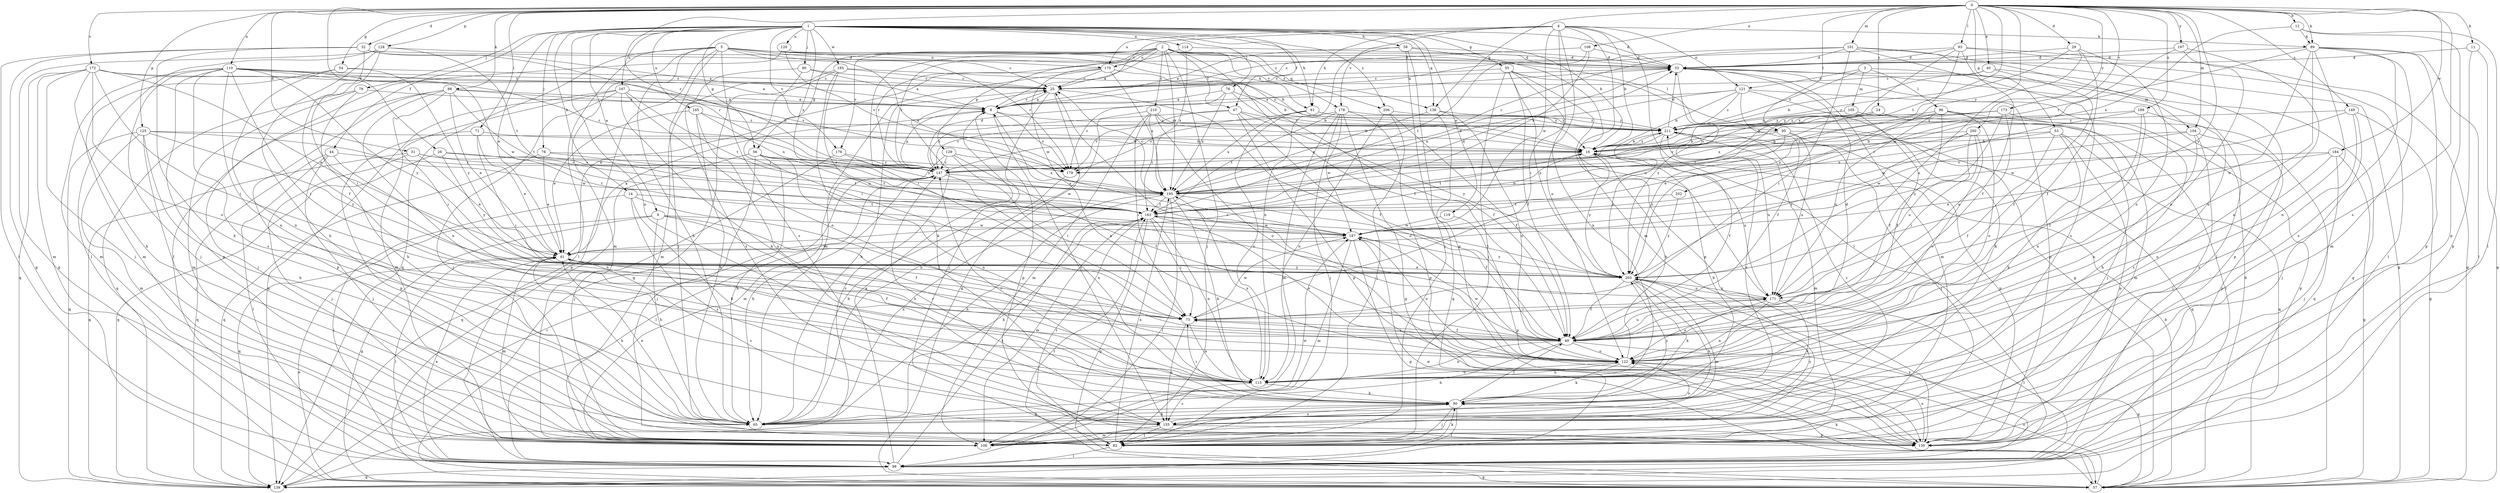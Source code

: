 strict digraph  {
0;
1;
2;
3;
4;
5;
6;
8;
11;
12;
14;
16;
24;
25;
26;
29;
31;
32;
33;
40;
41;
44;
47;
49;
53;
54;
55;
56;
57;
58;
61;
65;
71;
73;
76;
78;
79;
80;
82;
88;
89;
90;
93;
95;
96;
98;
101;
104;
105;
106;
108;
110;
114;
115;
119;
120;
121;
122;
125;
128;
129;
130;
138;
139;
147;
149;
155;
163;
165;
167;
170;
171;
172;
173;
176;
178;
179;
184;
185;
187;
189;
195;
197;
200;
202;
203;
206;
210;
211;
0 -> 11  [label=b];
0 -> 12  [label=b];
0 -> 24  [label=c];
0 -> 26  [label=d];
0 -> 29  [label=d];
0 -> 31  [label=d];
0 -> 32  [label=d];
0 -> 40  [label=e];
0 -> 53  [label=g];
0 -> 54  [label=g];
0 -> 71  [label=i];
0 -> 88  [label=k];
0 -> 89  [label=k];
0 -> 93  [label=l];
0 -> 95  [label=l];
0 -> 101  [label=m];
0 -> 104  [label=m];
0 -> 108  [label=n];
0 -> 110  [label=n];
0 -> 125  [label=p];
0 -> 128  [label=p];
0 -> 138  [label=q];
0 -> 147  [label=r];
0 -> 149  [label=s];
0 -> 155  [label=s];
0 -> 163  [label=t];
0 -> 172  [label=v];
0 -> 173  [label=v];
0 -> 184  [label=w];
0 -> 189  [label=x];
0 -> 197  [label=y];
0 -> 200  [label=y];
0 -> 202  [label=y];
0 -> 203  [label=y];
1 -> 6  [label=a];
1 -> 14  [label=b];
1 -> 16  [label=b];
1 -> 33  [label=d];
1 -> 41  [label=e];
1 -> 44  [label=f];
1 -> 47  [label=f];
1 -> 55  [label=g];
1 -> 56  [label=g];
1 -> 58  [label=h];
1 -> 61  [label=h];
1 -> 76  [label=j];
1 -> 78  [label=j];
1 -> 79  [label=j];
1 -> 80  [label=j];
1 -> 114  [label=n];
1 -> 115  [label=n];
1 -> 119  [label=o];
1 -> 120  [label=o];
1 -> 138  [label=q];
1 -> 165  [label=u];
1 -> 167  [label=u];
1 -> 176  [label=v];
1 -> 185  [label=w];
1 -> 195  [label=x];
1 -> 206  [label=z];
2 -> 8  [label=a];
2 -> 47  [label=f];
2 -> 49  [label=f];
2 -> 56  [label=g];
2 -> 73  [label=i];
2 -> 82  [label=j];
2 -> 95  [label=l];
2 -> 129  [label=p];
2 -> 138  [label=q];
2 -> 147  [label=r];
2 -> 170  [label=u];
2 -> 176  [label=v];
2 -> 178  [label=v];
2 -> 195  [label=x];
2 -> 206  [label=z];
2 -> 210  [label=z];
3 -> 96  [label=l];
3 -> 104  [label=m];
3 -> 105  [label=m];
3 -> 121  [label=o];
3 -> 211  [label=z];
4 -> 16  [label=b];
4 -> 25  [label=c];
4 -> 61  [label=h];
4 -> 73  [label=i];
4 -> 89  [label=k];
4 -> 98  [label=l];
4 -> 106  [label=m];
4 -> 121  [label=o];
4 -> 122  [label=o];
4 -> 170  [label=u];
4 -> 178  [label=v];
4 -> 187  [label=w];
5 -> 16  [label=b];
5 -> 25  [label=c];
5 -> 57  [label=g];
5 -> 61  [label=h];
5 -> 65  [label=h];
5 -> 82  [label=j];
5 -> 98  [label=l];
5 -> 106  [label=m];
5 -> 139  [label=q];
5 -> 155  [label=s];
5 -> 170  [label=u];
5 -> 179  [label=v];
5 -> 195  [label=x];
6 -> 49  [label=f];
6 -> 57  [label=g];
6 -> 65  [label=h];
6 -> 115  [label=n];
6 -> 139  [label=q];
6 -> 187  [label=w];
8 -> 25  [label=c];
8 -> 130  [label=p];
8 -> 155  [label=s];
8 -> 179  [label=v];
8 -> 211  [label=z];
11 -> 33  [label=d];
11 -> 57  [label=g];
11 -> 130  [label=p];
12 -> 89  [label=k];
12 -> 98  [label=l];
12 -> 130  [label=p];
12 -> 195  [label=x];
14 -> 49  [label=f];
14 -> 90  [label=k];
14 -> 98  [label=l];
14 -> 155  [label=s];
14 -> 163  [label=t];
16 -> 147  [label=r];
16 -> 163  [label=t];
16 -> 171  [label=u];
16 -> 203  [label=y];
16 -> 211  [label=z];
24 -> 106  [label=m];
24 -> 163  [label=t];
24 -> 195  [label=x];
24 -> 211  [label=z];
25 -> 8  [label=a];
25 -> 49  [label=f];
25 -> 57  [label=g];
25 -> 65  [label=h];
25 -> 82  [label=j];
26 -> 139  [label=q];
26 -> 147  [label=r];
26 -> 163  [label=t];
26 -> 203  [label=y];
29 -> 33  [label=d];
29 -> 49  [label=f];
29 -> 122  [label=o];
29 -> 147  [label=r];
29 -> 171  [label=u];
31 -> 41  [label=e];
31 -> 82  [label=j];
31 -> 139  [label=q];
31 -> 147  [label=r];
31 -> 179  [label=v];
32 -> 8  [label=a];
32 -> 33  [label=d];
32 -> 49  [label=f];
32 -> 57  [label=g];
32 -> 65  [label=h];
32 -> 98  [label=l];
32 -> 147  [label=r];
33 -> 25  [label=c];
33 -> 57  [label=g];
33 -> 106  [label=m];
33 -> 130  [label=p];
33 -> 203  [label=y];
40 -> 16  [label=b];
40 -> 25  [label=c];
40 -> 49  [label=f];
40 -> 130  [label=p];
41 -> 8  [label=a];
41 -> 49  [label=f];
41 -> 65  [label=h];
41 -> 98  [label=l];
41 -> 106  [label=m];
41 -> 155  [label=s];
41 -> 203  [label=y];
44 -> 82  [label=j];
44 -> 98  [label=l];
44 -> 115  [label=n];
44 -> 139  [label=q];
44 -> 147  [label=r];
47 -> 122  [label=o];
47 -> 130  [label=p];
47 -> 147  [label=r];
47 -> 179  [label=v];
47 -> 203  [label=y];
47 -> 211  [label=z];
49 -> 25  [label=c];
49 -> 33  [label=d];
49 -> 57  [label=g];
49 -> 65  [label=h];
49 -> 73  [label=i];
49 -> 115  [label=n];
49 -> 122  [label=o];
49 -> 171  [label=u];
53 -> 16  [label=b];
53 -> 49  [label=f];
53 -> 90  [label=k];
53 -> 130  [label=p];
53 -> 139  [label=q];
53 -> 195  [label=x];
54 -> 25  [label=c];
54 -> 106  [label=m];
54 -> 115  [label=n];
54 -> 203  [label=y];
55 -> 25  [label=c];
55 -> 49  [label=f];
55 -> 57  [label=g];
55 -> 82  [label=j];
55 -> 115  [label=n];
55 -> 130  [label=p];
55 -> 203  [label=y];
56 -> 65  [label=h];
56 -> 82  [label=j];
56 -> 115  [label=n];
56 -> 139  [label=q];
56 -> 163  [label=t];
56 -> 179  [label=v];
56 -> 187  [label=w];
57 -> 16  [label=b];
57 -> 33  [label=d];
57 -> 41  [label=e];
57 -> 122  [label=o];
57 -> 163  [label=t];
57 -> 187  [label=w];
58 -> 8  [label=a];
58 -> 33  [label=d];
58 -> 82  [label=j];
58 -> 115  [label=n];
58 -> 130  [label=p];
58 -> 171  [label=u];
61 -> 115  [label=n];
61 -> 179  [label=v];
61 -> 195  [label=x];
61 -> 211  [label=z];
65 -> 41  [label=e];
65 -> 90  [label=k];
65 -> 195  [label=x];
71 -> 16  [label=b];
71 -> 41  [label=e];
71 -> 73  [label=i];
71 -> 130  [label=p];
73 -> 49  [label=f];
73 -> 115  [label=n];
73 -> 155  [label=s];
73 -> 187  [label=w];
76 -> 8  [label=a];
76 -> 16  [label=b];
76 -> 49  [label=f];
76 -> 179  [label=v];
76 -> 195  [label=x];
78 -> 41  [label=e];
78 -> 139  [label=q];
78 -> 147  [label=r];
78 -> 163  [label=t];
79 -> 8  [label=a];
79 -> 65  [label=h];
79 -> 106  [label=m];
79 -> 139  [label=q];
80 -> 8  [label=a];
80 -> 25  [label=c];
80 -> 73  [label=i];
80 -> 155  [label=s];
82 -> 90  [label=k];
82 -> 98  [label=l];
82 -> 163  [label=t];
82 -> 195  [label=x];
88 -> 8  [label=a];
88 -> 16  [label=b];
88 -> 41  [label=e];
88 -> 73  [label=i];
88 -> 82  [label=j];
88 -> 115  [label=n];
88 -> 130  [label=p];
88 -> 163  [label=t];
89 -> 33  [label=d];
89 -> 98  [label=l];
89 -> 106  [label=m];
89 -> 115  [label=n];
89 -> 122  [label=o];
89 -> 130  [label=p];
89 -> 147  [label=r];
89 -> 155  [label=s];
89 -> 171  [label=u];
90 -> 16  [label=b];
90 -> 49  [label=f];
90 -> 65  [label=h];
90 -> 73  [label=i];
90 -> 82  [label=j];
90 -> 98  [label=l];
90 -> 147  [label=r];
90 -> 155  [label=s];
90 -> 203  [label=y];
90 -> 211  [label=z];
93 -> 8  [label=a];
93 -> 33  [label=d];
93 -> 49  [label=f];
93 -> 57  [label=g];
93 -> 98  [label=l];
93 -> 195  [label=x];
93 -> 203  [label=y];
95 -> 16  [label=b];
95 -> 130  [label=p];
95 -> 139  [label=q];
95 -> 171  [label=u];
95 -> 179  [label=v];
95 -> 203  [label=y];
96 -> 41  [label=e];
96 -> 49  [label=f];
96 -> 82  [label=j];
96 -> 122  [label=o];
96 -> 139  [label=q];
96 -> 171  [label=u];
96 -> 211  [label=z];
98 -> 8  [label=a];
98 -> 41  [label=e];
98 -> 57  [label=g];
98 -> 139  [label=q];
98 -> 163  [label=t];
98 -> 203  [label=y];
101 -> 25  [label=c];
101 -> 33  [label=d];
101 -> 57  [label=g];
101 -> 73  [label=i];
101 -> 98  [label=l];
101 -> 147  [label=r];
101 -> 155  [label=s];
104 -> 16  [label=b];
104 -> 82  [label=j];
104 -> 115  [label=n];
104 -> 130  [label=p];
104 -> 187  [label=w];
105 -> 49  [label=f];
105 -> 98  [label=l];
105 -> 179  [label=v];
105 -> 211  [label=z];
106 -> 187  [label=w];
106 -> 203  [label=y];
108 -> 25  [label=c];
108 -> 33  [label=d];
108 -> 163  [label=t];
108 -> 195  [label=x];
110 -> 8  [label=a];
110 -> 25  [label=c];
110 -> 73  [label=i];
110 -> 82  [label=j];
110 -> 106  [label=m];
110 -> 115  [label=n];
110 -> 130  [label=p];
110 -> 155  [label=s];
110 -> 179  [label=v];
110 -> 187  [label=w];
110 -> 203  [label=y];
114 -> 33  [label=d];
114 -> 147  [label=r];
114 -> 195  [label=x];
115 -> 90  [label=k];
115 -> 122  [label=o];
115 -> 155  [label=s];
115 -> 195  [label=x];
119 -> 130  [label=p];
119 -> 187  [label=w];
120 -> 33  [label=d];
120 -> 98  [label=l];
120 -> 179  [label=v];
121 -> 8  [label=a];
121 -> 16  [label=b];
121 -> 49  [label=f];
121 -> 57  [label=g];
121 -> 90  [label=k];
121 -> 195  [label=x];
121 -> 211  [label=z];
122 -> 8  [label=a];
122 -> 16  [label=b];
122 -> 90  [label=k];
122 -> 115  [label=n];
122 -> 187  [label=w];
125 -> 16  [label=b];
125 -> 65  [label=h];
125 -> 82  [label=j];
125 -> 106  [label=m];
125 -> 139  [label=q];
125 -> 187  [label=w];
125 -> 203  [label=y];
128 -> 33  [label=d];
128 -> 57  [label=g];
128 -> 65  [label=h];
128 -> 73  [label=i];
128 -> 98  [label=l];
128 -> 163  [label=t];
129 -> 49  [label=f];
129 -> 73  [label=i];
129 -> 106  [label=m];
129 -> 147  [label=r];
129 -> 195  [label=x];
130 -> 90  [label=k];
130 -> 122  [label=o];
138 -> 122  [label=o];
138 -> 139  [label=q];
138 -> 195  [label=x];
138 -> 211  [label=z];
139 -> 25  [label=c];
139 -> 147  [label=r];
147 -> 8  [label=a];
147 -> 33  [label=d];
147 -> 65  [label=h];
147 -> 98  [label=l];
147 -> 115  [label=n];
147 -> 195  [label=x];
149 -> 57  [label=g];
149 -> 82  [label=j];
149 -> 155  [label=s];
149 -> 187  [label=w];
149 -> 211  [label=z];
155 -> 82  [label=j];
155 -> 106  [label=m];
155 -> 122  [label=o];
155 -> 130  [label=p];
155 -> 147  [label=r];
155 -> 211  [label=z];
163 -> 16  [label=b];
163 -> 33  [label=d];
163 -> 57  [label=g];
163 -> 65  [label=h];
163 -> 73  [label=i];
163 -> 106  [label=m];
163 -> 115  [label=n];
163 -> 122  [label=o];
163 -> 187  [label=w];
165 -> 41  [label=e];
165 -> 65  [label=h];
165 -> 115  [label=n];
165 -> 195  [label=x];
165 -> 211  [label=z];
167 -> 8  [label=a];
167 -> 82  [label=j];
167 -> 90  [label=k];
167 -> 106  [label=m];
167 -> 122  [label=o];
167 -> 139  [label=q];
167 -> 163  [label=t];
170 -> 25  [label=c];
170 -> 41  [label=e];
170 -> 65  [label=h];
170 -> 187  [label=w];
170 -> 195  [label=x];
170 -> 211  [label=z];
171 -> 73  [label=i];
171 -> 90  [label=k];
171 -> 98  [label=l];
171 -> 115  [label=n];
171 -> 122  [label=o];
171 -> 203  [label=y];
172 -> 25  [label=c];
172 -> 41  [label=e];
172 -> 65  [label=h];
172 -> 73  [label=i];
172 -> 82  [label=j];
172 -> 106  [label=m];
172 -> 122  [label=o];
172 -> 139  [label=q];
172 -> 147  [label=r];
173 -> 16  [label=b];
173 -> 65  [label=h];
173 -> 147  [label=r];
173 -> 171  [label=u];
173 -> 203  [label=y];
173 -> 211  [label=z];
176 -> 82  [label=j];
176 -> 147  [label=r];
176 -> 195  [label=x];
178 -> 57  [label=g];
178 -> 82  [label=j];
178 -> 106  [label=m];
178 -> 130  [label=p];
178 -> 147  [label=r];
178 -> 163  [label=t];
178 -> 187  [label=w];
178 -> 211  [label=z];
179 -> 65  [label=h];
184 -> 41  [label=e];
184 -> 57  [label=g];
184 -> 82  [label=j];
184 -> 122  [label=o];
184 -> 179  [label=v];
185 -> 16  [label=b];
185 -> 25  [label=c];
185 -> 57  [label=g];
185 -> 90  [label=k];
185 -> 106  [label=m];
185 -> 171  [label=u];
187 -> 41  [label=e];
187 -> 57  [label=g];
187 -> 106  [label=m];
187 -> 122  [label=o];
187 -> 203  [label=y];
189 -> 49  [label=f];
189 -> 115  [label=n];
189 -> 155  [label=s];
189 -> 187  [label=w];
189 -> 211  [label=z];
195 -> 25  [label=c];
195 -> 33  [label=d];
195 -> 49  [label=f];
195 -> 65  [label=h];
195 -> 90  [label=k];
195 -> 98  [label=l];
195 -> 163  [label=t];
197 -> 33  [label=d];
197 -> 115  [label=n];
197 -> 122  [label=o];
197 -> 187  [label=w];
200 -> 16  [label=b];
200 -> 73  [label=i];
200 -> 122  [label=o];
200 -> 147  [label=r];
200 -> 171  [label=u];
200 -> 203  [label=y];
202 -> 163  [label=t];
202 -> 203  [label=y];
203 -> 41  [label=e];
203 -> 49  [label=f];
203 -> 65  [label=h];
203 -> 90  [label=k];
203 -> 106  [label=m];
203 -> 163  [label=t];
203 -> 171  [label=u];
206 -> 49  [label=f];
206 -> 82  [label=j];
206 -> 115  [label=n];
206 -> 211  [label=z];
210 -> 16  [label=b];
210 -> 65  [label=h];
210 -> 73  [label=i];
210 -> 106  [label=m];
210 -> 122  [label=o];
210 -> 163  [label=t];
210 -> 211  [label=z];
211 -> 16  [label=b];
211 -> 33  [label=d];
211 -> 49  [label=f];
211 -> 82  [label=j];
211 -> 106  [label=m];
211 -> 171  [label=u];
211 -> 203  [label=y];
}
